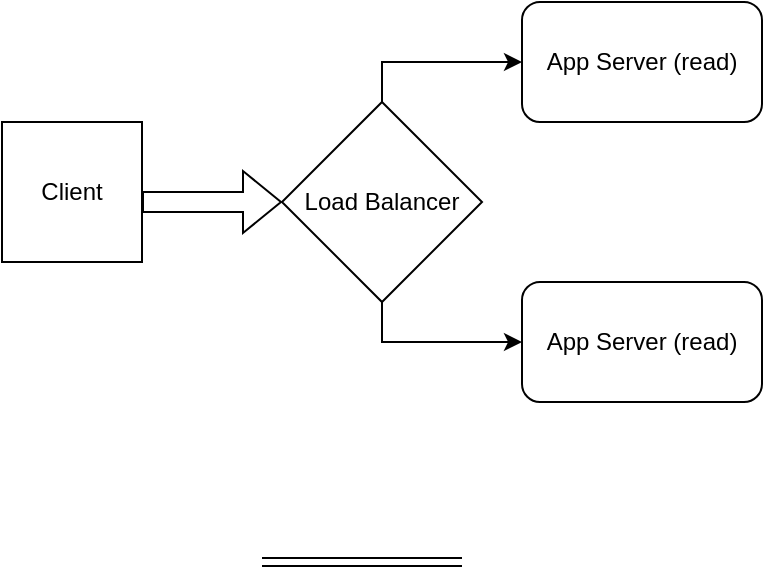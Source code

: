 <mxfile version="20.2.4" type="github">
  <diagram id="PVjxOnMlJtP6MrPdwmVl" name="Page-1">
    <mxGraphModel dx="1422" dy="758" grid="1" gridSize="10" guides="1" tooltips="1" connect="1" arrows="1" fold="1" page="1" pageScale="1" pageWidth="827" pageHeight="1169" math="0" shadow="0">
      <root>
        <mxCell id="0" />
        <mxCell id="1" parent="0" />
        <mxCell id="z3CZRV8mNwq9e_6Lc-xi-1" value="Client" style="whiteSpace=wrap;html=1;aspect=fixed;" vertex="1" parent="1">
          <mxGeometry x="60" y="190" width="70" height="70" as="geometry" />
        </mxCell>
        <mxCell id="z3CZRV8mNwq9e_6Lc-xi-2" value="" style="shape=flexArrow;endArrow=classic;html=1;rounded=0;" edge="1" parent="1">
          <mxGeometry width="50" height="50" relative="1" as="geometry">
            <mxPoint x="130" y="230" as="sourcePoint" />
            <mxPoint x="200" y="230" as="targetPoint" />
          </mxGeometry>
        </mxCell>
        <mxCell id="z3CZRV8mNwq9e_6Lc-xi-3" value="Load Balancer" style="rhombus;whiteSpace=wrap;html=1;" vertex="1" parent="1">
          <mxGeometry x="200" y="180" width="100" height="100" as="geometry" />
        </mxCell>
        <mxCell id="z3CZRV8mNwq9e_6Lc-xi-4" value="App Server (read)" style="rounded=1;whiteSpace=wrap;html=1;" vertex="1" parent="1">
          <mxGeometry x="320" y="130" width="120" height="60" as="geometry" />
        </mxCell>
        <mxCell id="z3CZRV8mNwq9e_6Lc-xi-5" value="App Server (read)" style="rounded=1;whiteSpace=wrap;html=1;" vertex="1" parent="1">
          <mxGeometry x="320" y="270" width="120" height="60" as="geometry" />
        </mxCell>
        <mxCell id="z3CZRV8mNwq9e_6Lc-xi-6" value="" style="edgeStyle=elbowEdgeStyle;elbow=horizontal;endArrow=classic;html=1;rounded=0;entryX=0;entryY=0.5;entryDx=0;entryDy=0;exitX=0.5;exitY=1;exitDx=0;exitDy=0;" edge="1" parent="1" source="z3CZRV8mNwq9e_6Lc-xi-3" target="z3CZRV8mNwq9e_6Lc-xi-5">
          <mxGeometry width="50" height="50" relative="1" as="geometry">
            <mxPoint x="230" y="420" as="sourcePoint" />
            <mxPoint x="280" y="370" as="targetPoint" />
            <Array as="points">
              <mxPoint x="250" y="310" />
            </Array>
          </mxGeometry>
        </mxCell>
        <mxCell id="z3CZRV8mNwq9e_6Lc-xi-8" value="" style="shape=link;html=1;rounded=0;" edge="1" parent="1">
          <mxGeometry width="100" relative="1" as="geometry">
            <mxPoint x="190" y="410" as="sourcePoint" />
            <mxPoint x="290" y="410" as="targetPoint" />
          </mxGeometry>
        </mxCell>
        <mxCell id="z3CZRV8mNwq9e_6Lc-xi-9" value="" style="edgeStyle=segmentEdgeStyle;endArrow=classic;html=1;rounded=0;entryX=0;entryY=0.5;entryDx=0;entryDy=0;exitX=0.5;exitY=0;exitDx=0;exitDy=0;" edge="1" parent="1" source="z3CZRV8mNwq9e_6Lc-xi-3" target="z3CZRV8mNwq9e_6Lc-xi-4">
          <mxGeometry width="50" height="50" relative="1" as="geometry">
            <mxPoint x="250" y="170" as="sourcePoint" />
            <mxPoint x="260" y="110" as="targetPoint" />
            <Array as="points">
              <mxPoint x="250" y="160" />
            </Array>
          </mxGeometry>
        </mxCell>
      </root>
    </mxGraphModel>
  </diagram>
</mxfile>
